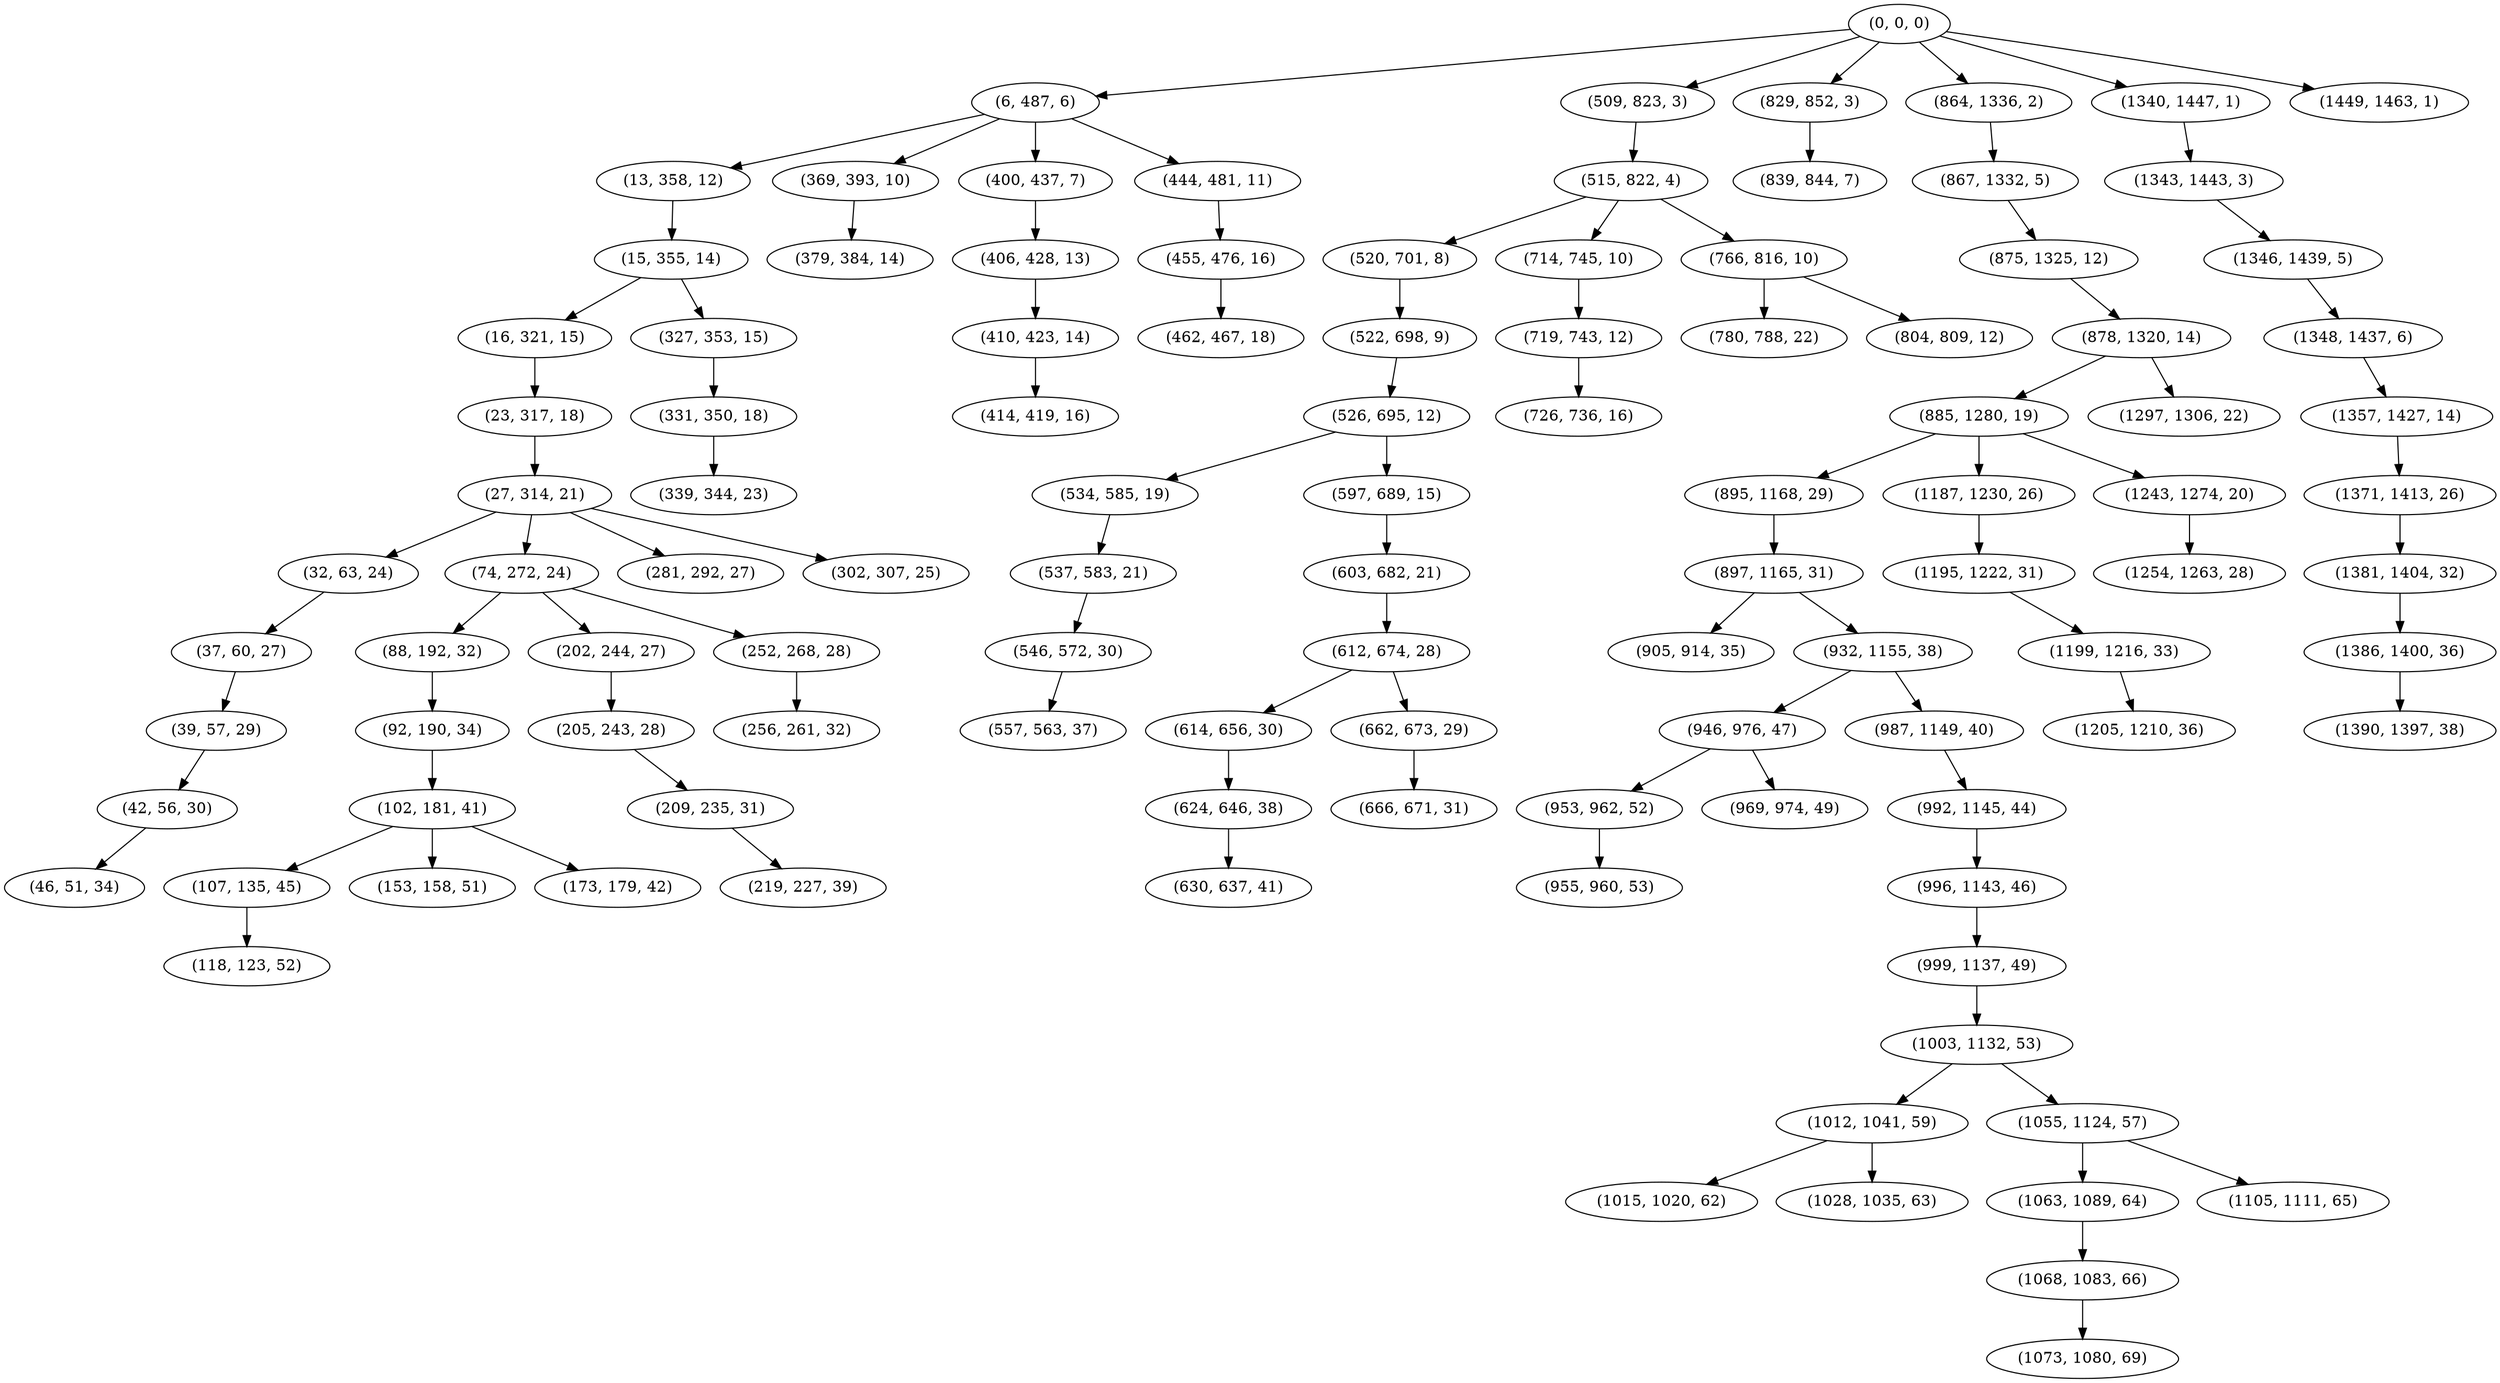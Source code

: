 digraph tree {
    "(0, 0, 0)";
    "(6, 487, 6)";
    "(13, 358, 12)";
    "(15, 355, 14)";
    "(16, 321, 15)";
    "(23, 317, 18)";
    "(27, 314, 21)";
    "(32, 63, 24)";
    "(37, 60, 27)";
    "(39, 57, 29)";
    "(42, 56, 30)";
    "(46, 51, 34)";
    "(74, 272, 24)";
    "(88, 192, 32)";
    "(92, 190, 34)";
    "(102, 181, 41)";
    "(107, 135, 45)";
    "(118, 123, 52)";
    "(153, 158, 51)";
    "(173, 179, 42)";
    "(202, 244, 27)";
    "(205, 243, 28)";
    "(209, 235, 31)";
    "(219, 227, 39)";
    "(252, 268, 28)";
    "(256, 261, 32)";
    "(281, 292, 27)";
    "(302, 307, 25)";
    "(327, 353, 15)";
    "(331, 350, 18)";
    "(339, 344, 23)";
    "(369, 393, 10)";
    "(379, 384, 14)";
    "(400, 437, 7)";
    "(406, 428, 13)";
    "(410, 423, 14)";
    "(414, 419, 16)";
    "(444, 481, 11)";
    "(455, 476, 16)";
    "(462, 467, 18)";
    "(509, 823, 3)";
    "(515, 822, 4)";
    "(520, 701, 8)";
    "(522, 698, 9)";
    "(526, 695, 12)";
    "(534, 585, 19)";
    "(537, 583, 21)";
    "(546, 572, 30)";
    "(557, 563, 37)";
    "(597, 689, 15)";
    "(603, 682, 21)";
    "(612, 674, 28)";
    "(614, 656, 30)";
    "(624, 646, 38)";
    "(630, 637, 41)";
    "(662, 673, 29)";
    "(666, 671, 31)";
    "(714, 745, 10)";
    "(719, 743, 12)";
    "(726, 736, 16)";
    "(766, 816, 10)";
    "(780, 788, 22)";
    "(804, 809, 12)";
    "(829, 852, 3)";
    "(839, 844, 7)";
    "(864, 1336, 2)";
    "(867, 1332, 5)";
    "(875, 1325, 12)";
    "(878, 1320, 14)";
    "(885, 1280, 19)";
    "(895, 1168, 29)";
    "(897, 1165, 31)";
    "(905, 914, 35)";
    "(932, 1155, 38)";
    "(946, 976, 47)";
    "(953, 962, 52)";
    "(955, 960, 53)";
    "(969, 974, 49)";
    "(987, 1149, 40)";
    "(992, 1145, 44)";
    "(996, 1143, 46)";
    "(999, 1137, 49)";
    "(1003, 1132, 53)";
    "(1012, 1041, 59)";
    "(1015, 1020, 62)";
    "(1028, 1035, 63)";
    "(1055, 1124, 57)";
    "(1063, 1089, 64)";
    "(1068, 1083, 66)";
    "(1073, 1080, 69)";
    "(1105, 1111, 65)";
    "(1187, 1230, 26)";
    "(1195, 1222, 31)";
    "(1199, 1216, 33)";
    "(1205, 1210, 36)";
    "(1243, 1274, 20)";
    "(1254, 1263, 28)";
    "(1297, 1306, 22)";
    "(1340, 1447, 1)";
    "(1343, 1443, 3)";
    "(1346, 1439, 5)";
    "(1348, 1437, 6)";
    "(1357, 1427, 14)";
    "(1371, 1413, 26)";
    "(1381, 1404, 32)";
    "(1386, 1400, 36)";
    "(1390, 1397, 38)";
    "(1449, 1463, 1)";
    "(0, 0, 0)" -> "(6, 487, 6)";
    "(0, 0, 0)" -> "(509, 823, 3)";
    "(0, 0, 0)" -> "(829, 852, 3)";
    "(0, 0, 0)" -> "(864, 1336, 2)";
    "(0, 0, 0)" -> "(1340, 1447, 1)";
    "(0, 0, 0)" -> "(1449, 1463, 1)";
    "(6, 487, 6)" -> "(13, 358, 12)";
    "(6, 487, 6)" -> "(369, 393, 10)";
    "(6, 487, 6)" -> "(400, 437, 7)";
    "(6, 487, 6)" -> "(444, 481, 11)";
    "(13, 358, 12)" -> "(15, 355, 14)";
    "(15, 355, 14)" -> "(16, 321, 15)";
    "(15, 355, 14)" -> "(327, 353, 15)";
    "(16, 321, 15)" -> "(23, 317, 18)";
    "(23, 317, 18)" -> "(27, 314, 21)";
    "(27, 314, 21)" -> "(32, 63, 24)";
    "(27, 314, 21)" -> "(74, 272, 24)";
    "(27, 314, 21)" -> "(281, 292, 27)";
    "(27, 314, 21)" -> "(302, 307, 25)";
    "(32, 63, 24)" -> "(37, 60, 27)";
    "(37, 60, 27)" -> "(39, 57, 29)";
    "(39, 57, 29)" -> "(42, 56, 30)";
    "(42, 56, 30)" -> "(46, 51, 34)";
    "(74, 272, 24)" -> "(88, 192, 32)";
    "(74, 272, 24)" -> "(202, 244, 27)";
    "(74, 272, 24)" -> "(252, 268, 28)";
    "(88, 192, 32)" -> "(92, 190, 34)";
    "(92, 190, 34)" -> "(102, 181, 41)";
    "(102, 181, 41)" -> "(107, 135, 45)";
    "(102, 181, 41)" -> "(153, 158, 51)";
    "(102, 181, 41)" -> "(173, 179, 42)";
    "(107, 135, 45)" -> "(118, 123, 52)";
    "(202, 244, 27)" -> "(205, 243, 28)";
    "(205, 243, 28)" -> "(209, 235, 31)";
    "(209, 235, 31)" -> "(219, 227, 39)";
    "(252, 268, 28)" -> "(256, 261, 32)";
    "(327, 353, 15)" -> "(331, 350, 18)";
    "(331, 350, 18)" -> "(339, 344, 23)";
    "(369, 393, 10)" -> "(379, 384, 14)";
    "(400, 437, 7)" -> "(406, 428, 13)";
    "(406, 428, 13)" -> "(410, 423, 14)";
    "(410, 423, 14)" -> "(414, 419, 16)";
    "(444, 481, 11)" -> "(455, 476, 16)";
    "(455, 476, 16)" -> "(462, 467, 18)";
    "(509, 823, 3)" -> "(515, 822, 4)";
    "(515, 822, 4)" -> "(520, 701, 8)";
    "(515, 822, 4)" -> "(714, 745, 10)";
    "(515, 822, 4)" -> "(766, 816, 10)";
    "(520, 701, 8)" -> "(522, 698, 9)";
    "(522, 698, 9)" -> "(526, 695, 12)";
    "(526, 695, 12)" -> "(534, 585, 19)";
    "(526, 695, 12)" -> "(597, 689, 15)";
    "(534, 585, 19)" -> "(537, 583, 21)";
    "(537, 583, 21)" -> "(546, 572, 30)";
    "(546, 572, 30)" -> "(557, 563, 37)";
    "(597, 689, 15)" -> "(603, 682, 21)";
    "(603, 682, 21)" -> "(612, 674, 28)";
    "(612, 674, 28)" -> "(614, 656, 30)";
    "(612, 674, 28)" -> "(662, 673, 29)";
    "(614, 656, 30)" -> "(624, 646, 38)";
    "(624, 646, 38)" -> "(630, 637, 41)";
    "(662, 673, 29)" -> "(666, 671, 31)";
    "(714, 745, 10)" -> "(719, 743, 12)";
    "(719, 743, 12)" -> "(726, 736, 16)";
    "(766, 816, 10)" -> "(780, 788, 22)";
    "(766, 816, 10)" -> "(804, 809, 12)";
    "(829, 852, 3)" -> "(839, 844, 7)";
    "(864, 1336, 2)" -> "(867, 1332, 5)";
    "(867, 1332, 5)" -> "(875, 1325, 12)";
    "(875, 1325, 12)" -> "(878, 1320, 14)";
    "(878, 1320, 14)" -> "(885, 1280, 19)";
    "(878, 1320, 14)" -> "(1297, 1306, 22)";
    "(885, 1280, 19)" -> "(895, 1168, 29)";
    "(885, 1280, 19)" -> "(1187, 1230, 26)";
    "(885, 1280, 19)" -> "(1243, 1274, 20)";
    "(895, 1168, 29)" -> "(897, 1165, 31)";
    "(897, 1165, 31)" -> "(905, 914, 35)";
    "(897, 1165, 31)" -> "(932, 1155, 38)";
    "(932, 1155, 38)" -> "(946, 976, 47)";
    "(932, 1155, 38)" -> "(987, 1149, 40)";
    "(946, 976, 47)" -> "(953, 962, 52)";
    "(946, 976, 47)" -> "(969, 974, 49)";
    "(953, 962, 52)" -> "(955, 960, 53)";
    "(987, 1149, 40)" -> "(992, 1145, 44)";
    "(992, 1145, 44)" -> "(996, 1143, 46)";
    "(996, 1143, 46)" -> "(999, 1137, 49)";
    "(999, 1137, 49)" -> "(1003, 1132, 53)";
    "(1003, 1132, 53)" -> "(1012, 1041, 59)";
    "(1003, 1132, 53)" -> "(1055, 1124, 57)";
    "(1012, 1041, 59)" -> "(1015, 1020, 62)";
    "(1012, 1041, 59)" -> "(1028, 1035, 63)";
    "(1055, 1124, 57)" -> "(1063, 1089, 64)";
    "(1055, 1124, 57)" -> "(1105, 1111, 65)";
    "(1063, 1089, 64)" -> "(1068, 1083, 66)";
    "(1068, 1083, 66)" -> "(1073, 1080, 69)";
    "(1187, 1230, 26)" -> "(1195, 1222, 31)";
    "(1195, 1222, 31)" -> "(1199, 1216, 33)";
    "(1199, 1216, 33)" -> "(1205, 1210, 36)";
    "(1243, 1274, 20)" -> "(1254, 1263, 28)";
    "(1340, 1447, 1)" -> "(1343, 1443, 3)";
    "(1343, 1443, 3)" -> "(1346, 1439, 5)";
    "(1346, 1439, 5)" -> "(1348, 1437, 6)";
    "(1348, 1437, 6)" -> "(1357, 1427, 14)";
    "(1357, 1427, 14)" -> "(1371, 1413, 26)";
    "(1371, 1413, 26)" -> "(1381, 1404, 32)";
    "(1381, 1404, 32)" -> "(1386, 1400, 36)";
    "(1386, 1400, 36)" -> "(1390, 1397, 38)";
}
